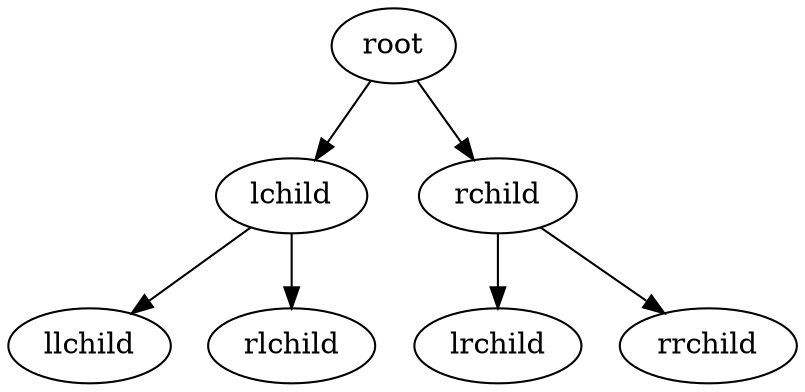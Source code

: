 digraph G {
root -> lchild; 
root -> rchild;
lchild -> llchild;
lchild -> rlchild;
rchild -> lrchild;
rchild -> rrchild;
}
